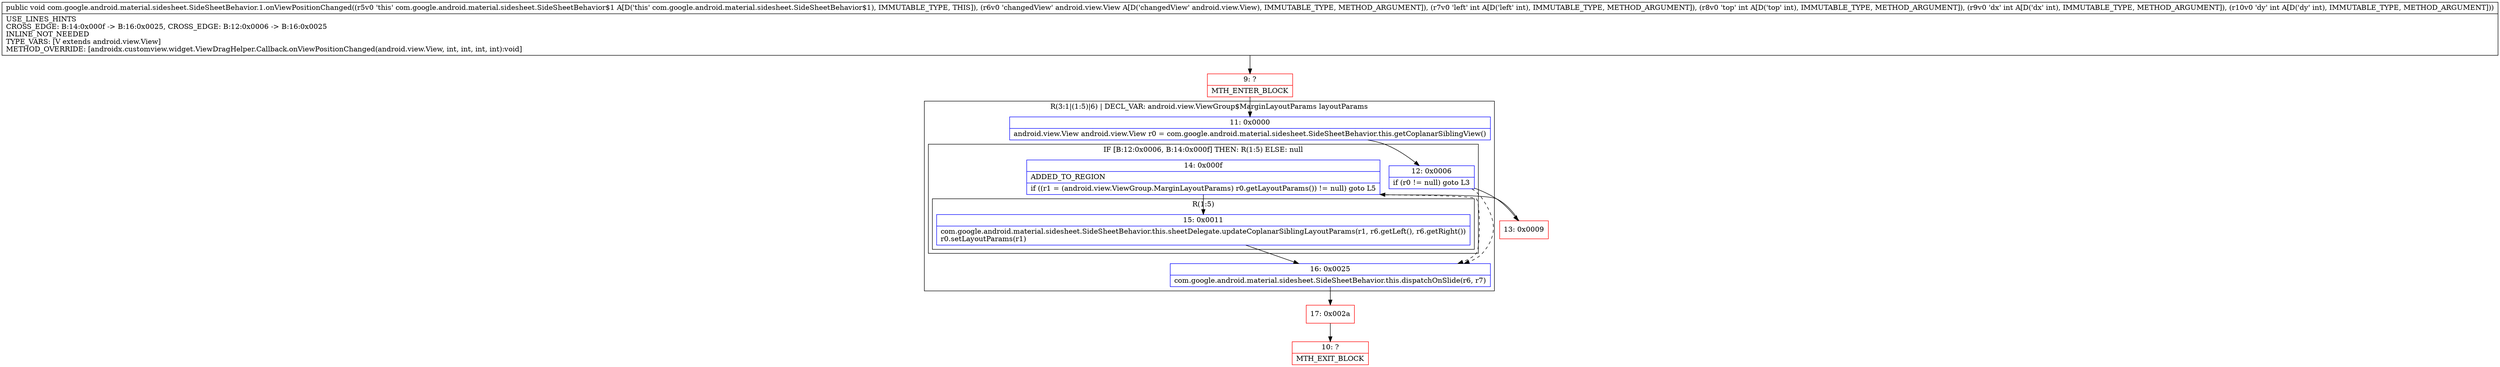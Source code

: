 digraph "CFG forcom.google.android.material.sidesheet.SideSheetBehavior.1.onViewPositionChanged(Landroid\/view\/View;IIII)V" {
subgraph cluster_Region_851729344 {
label = "R(3:1|(1:5)|6) | DECL_VAR: android.view.ViewGroup$MarginLayoutParams layoutParams\l";
node [shape=record,color=blue];
Node_11 [shape=record,label="{11\:\ 0x0000|android.view.View android.view.View r0 = com.google.android.material.sidesheet.SideSheetBehavior.this.getCoplanarSiblingView()\l}"];
subgraph cluster_IfRegion_1615927443 {
label = "IF [B:12:0x0006, B:14:0x000f] THEN: R(1:5) ELSE: null";
node [shape=record,color=blue];
Node_12 [shape=record,label="{12\:\ 0x0006|if (r0 != null) goto L3\l}"];
Node_14 [shape=record,label="{14\:\ 0x000f|ADDED_TO_REGION\l|if ((r1 = (android.view.ViewGroup.MarginLayoutParams) r0.getLayoutParams()) != null) goto L5\l}"];
subgraph cluster_Region_470694719 {
label = "R(1:5)";
node [shape=record,color=blue];
Node_15 [shape=record,label="{15\:\ 0x0011|com.google.android.material.sidesheet.SideSheetBehavior.this.sheetDelegate.updateCoplanarSiblingLayoutParams(r1, r6.getLeft(), r6.getRight())\lr0.setLayoutParams(r1)\l}"];
}
}
Node_16 [shape=record,label="{16\:\ 0x0025|com.google.android.material.sidesheet.SideSheetBehavior.this.dispatchOnSlide(r6, r7)\l}"];
}
Node_9 [shape=record,color=red,label="{9\:\ ?|MTH_ENTER_BLOCK\l}"];
Node_13 [shape=record,color=red,label="{13\:\ 0x0009}"];
Node_17 [shape=record,color=red,label="{17\:\ 0x002a}"];
Node_10 [shape=record,color=red,label="{10\:\ ?|MTH_EXIT_BLOCK\l}"];
MethodNode[shape=record,label="{public void com.google.android.material.sidesheet.SideSheetBehavior.1.onViewPositionChanged((r5v0 'this' com.google.android.material.sidesheet.SideSheetBehavior$1 A[D('this' com.google.android.material.sidesheet.SideSheetBehavior$1), IMMUTABLE_TYPE, THIS]), (r6v0 'changedView' android.view.View A[D('changedView' android.view.View), IMMUTABLE_TYPE, METHOD_ARGUMENT]), (r7v0 'left' int A[D('left' int), IMMUTABLE_TYPE, METHOD_ARGUMENT]), (r8v0 'top' int A[D('top' int), IMMUTABLE_TYPE, METHOD_ARGUMENT]), (r9v0 'dx' int A[D('dx' int), IMMUTABLE_TYPE, METHOD_ARGUMENT]), (r10v0 'dy' int A[D('dy' int), IMMUTABLE_TYPE, METHOD_ARGUMENT]))  | USE_LINES_HINTS\lCROSS_EDGE: B:14:0x000f \-\> B:16:0x0025, CROSS_EDGE: B:12:0x0006 \-\> B:16:0x0025\lINLINE_NOT_NEEDED\lTYPE_VARS: [V extends android.view.View]\lMETHOD_OVERRIDE: [androidx.customview.widget.ViewDragHelper.Callback.onViewPositionChanged(android.view.View, int, int, int, int):void]\l}"];
MethodNode -> Node_9;Node_11 -> Node_12;
Node_12 -> Node_13;
Node_12 -> Node_16[style=dashed];
Node_14 -> Node_15;
Node_14 -> Node_16[style=dashed];
Node_15 -> Node_16;
Node_16 -> Node_17;
Node_9 -> Node_11;
Node_13 -> Node_14;
Node_17 -> Node_10;
}

